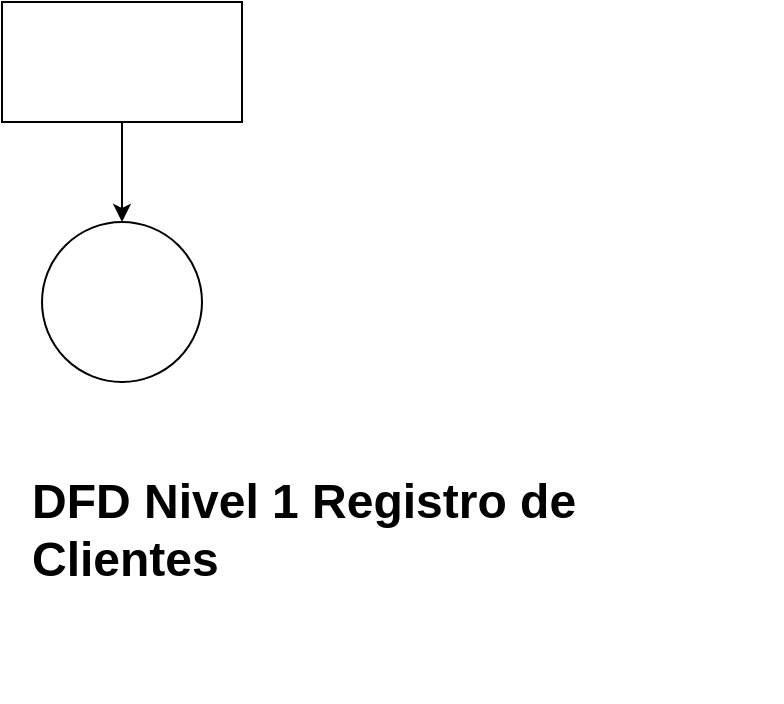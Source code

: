 <mxfile version="21.3.3" type="github">
  <diagram name="Página-1" id="LgEycwtXLsdToQAcVoGv">
    <mxGraphModel dx="794" dy="470" grid="1" gridSize="10" guides="1" tooltips="1" connect="1" arrows="1" fold="1" page="1" pageScale="1" pageWidth="827" pageHeight="1169" math="0" shadow="0">
      <root>
        <mxCell id="0" />
        <mxCell id="1" parent="0" />
        <mxCell id="hU7q1G1eWOHIqsAWKsF5-3" style="edgeStyle=orthogonalEdgeStyle;rounded=0;orthogonalLoop=1;jettySize=auto;html=1;entryX=0.5;entryY=0;entryDx=0;entryDy=0;" edge="1" parent="1" source="hU7q1G1eWOHIqsAWKsF5-1" target="hU7q1G1eWOHIqsAWKsF5-2">
          <mxGeometry relative="1" as="geometry" />
        </mxCell>
        <mxCell id="hU7q1G1eWOHIqsAWKsF5-1" value="" style="rounded=0;whiteSpace=wrap;html=1;" vertex="1" parent="1">
          <mxGeometry x="350" y="220" width="120" height="60" as="geometry" />
        </mxCell>
        <mxCell id="hU7q1G1eWOHIqsAWKsF5-2" value="" style="ellipse;whiteSpace=wrap;html=1;aspect=fixed;" vertex="1" parent="1">
          <mxGeometry x="370" y="330" width="80" height="80" as="geometry" />
        </mxCell>
        <mxCell id="hU7q1G1eWOHIqsAWKsF5-4" value="&lt;h1&gt;DFD Nivel 1 Registro de Clientes&amp;nbsp;&lt;/h1&gt;" style="text;html=1;strokeColor=none;fillColor=none;spacing=5;spacingTop=-20;whiteSpace=wrap;overflow=hidden;rounded=0;" vertex="1" parent="1">
          <mxGeometry x="360" y="450" width="380" height="120" as="geometry" />
        </mxCell>
      </root>
    </mxGraphModel>
  </diagram>
</mxfile>
